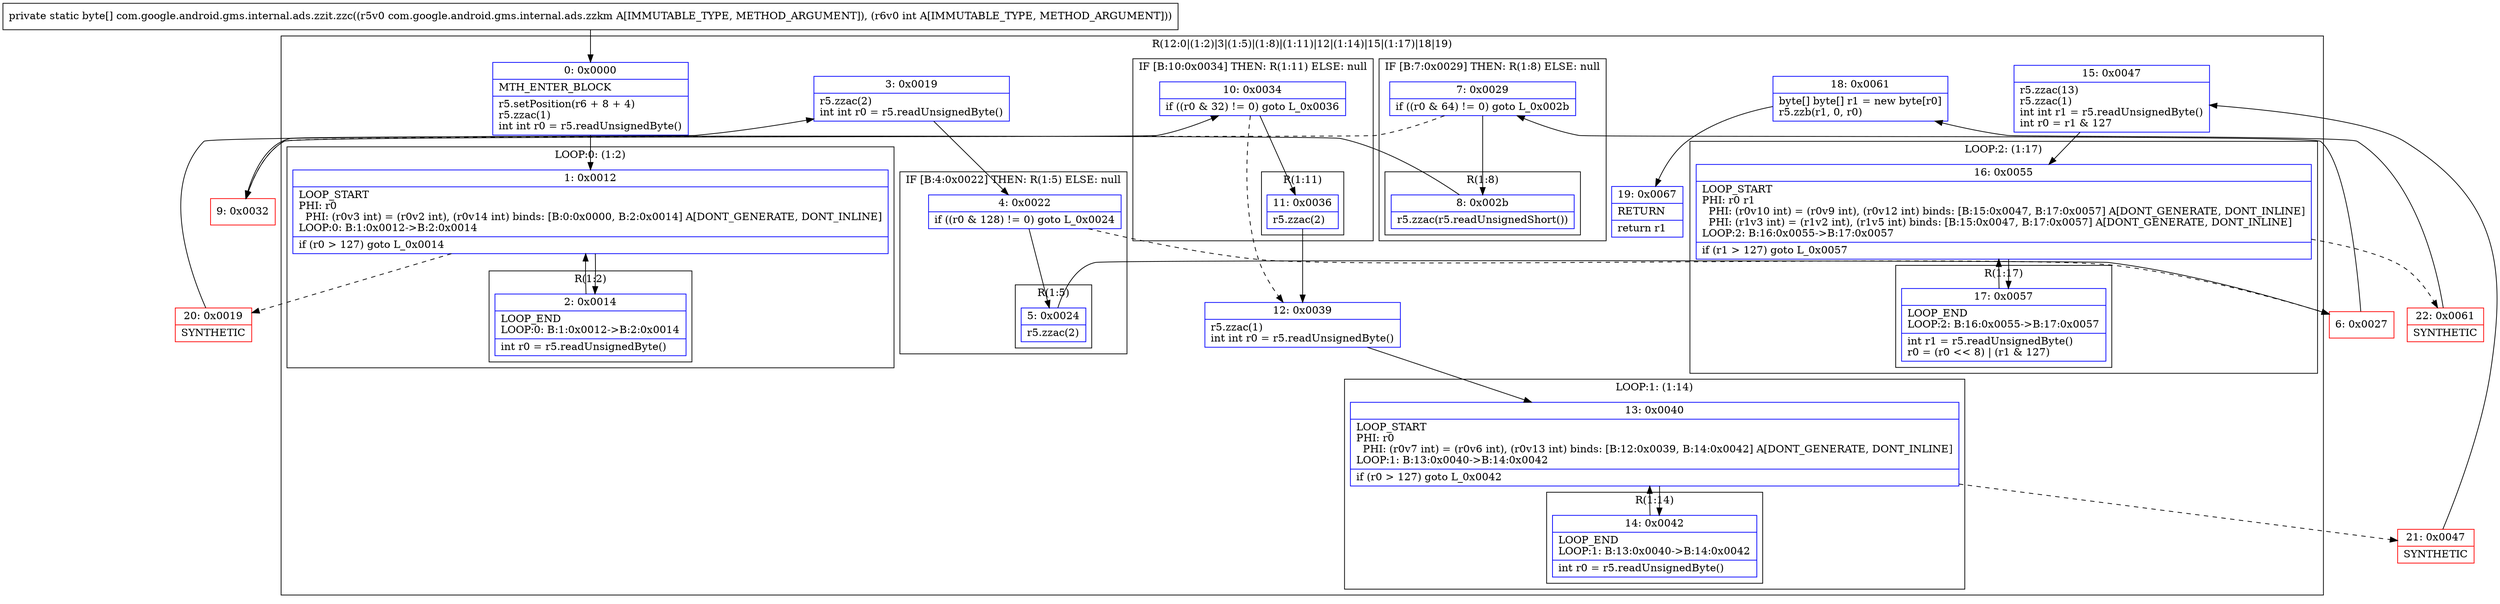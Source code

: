 digraph "CFG forcom.google.android.gms.internal.ads.zzit.zzc(Lcom\/google\/android\/gms\/internal\/ads\/zzkm;I)[B" {
subgraph cluster_Region_627207884 {
label = "R(12:0|(1:2)|3|(1:5)|(1:8)|(1:11)|12|(1:14)|15|(1:17)|18|19)";
node [shape=record,color=blue];
Node_0 [shape=record,label="{0\:\ 0x0000|MTH_ENTER_BLOCK\l|r5.setPosition(r6 + 8 + 4)\lr5.zzac(1)\lint int r0 = r5.readUnsignedByte()\l}"];
subgraph cluster_LoopRegion_1469612823 {
label = "LOOP:0: (1:2)";
node [shape=record,color=blue];
Node_1 [shape=record,label="{1\:\ 0x0012|LOOP_START\lPHI: r0 \l  PHI: (r0v3 int) = (r0v2 int), (r0v14 int) binds: [B:0:0x0000, B:2:0x0014] A[DONT_GENERATE, DONT_INLINE]\lLOOP:0: B:1:0x0012\-\>B:2:0x0014\l|if (r0 \> 127) goto L_0x0014\l}"];
subgraph cluster_Region_516312578 {
label = "R(1:2)";
node [shape=record,color=blue];
Node_2 [shape=record,label="{2\:\ 0x0014|LOOP_END\lLOOP:0: B:1:0x0012\-\>B:2:0x0014\l|int r0 = r5.readUnsignedByte()\l}"];
}
}
Node_3 [shape=record,label="{3\:\ 0x0019|r5.zzac(2)\lint int r0 = r5.readUnsignedByte()\l}"];
subgraph cluster_IfRegion_196695827 {
label = "IF [B:4:0x0022] THEN: R(1:5) ELSE: null";
node [shape=record,color=blue];
Node_4 [shape=record,label="{4\:\ 0x0022|if ((r0 & 128) != 0) goto L_0x0024\l}"];
subgraph cluster_Region_465328401 {
label = "R(1:5)";
node [shape=record,color=blue];
Node_5 [shape=record,label="{5\:\ 0x0024|r5.zzac(2)\l}"];
}
}
subgraph cluster_IfRegion_1033591974 {
label = "IF [B:7:0x0029] THEN: R(1:8) ELSE: null";
node [shape=record,color=blue];
Node_7 [shape=record,label="{7\:\ 0x0029|if ((r0 & 64) != 0) goto L_0x002b\l}"];
subgraph cluster_Region_800302938 {
label = "R(1:8)";
node [shape=record,color=blue];
Node_8 [shape=record,label="{8\:\ 0x002b|r5.zzac(r5.readUnsignedShort())\l}"];
}
}
subgraph cluster_IfRegion_285320009 {
label = "IF [B:10:0x0034] THEN: R(1:11) ELSE: null";
node [shape=record,color=blue];
Node_10 [shape=record,label="{10\:\ 0x0034|if ((r0 & 32) != 0) goto L_0x0036\l}"];
subgraph cluster_Region_1911529382 {
label = "R(1:11)";
node [shape=record,color=blue];
Node_11 [shape=record,label="{11\:\ 0x0036|r5.zzac(2)\l}"];
}
}
Node_12 [shape=record,label="{12\:\ 0x0039|r5.zzac(1)\lint int r0 = r5.readUnsignedByte()\l}"];
subgraph cluster_LoopRegion_1129497819 {
label = "LOOP:1: (1:14)";
node [shape=record,color=blue];
Node_13 [shape=record,label="{13\:\ 0x0040|LOOP_START\lPHI: r0 \l  PHI: (r0v7 int) = (r0v6 int), (r0v13 int) binds: [B:12:0x0039, B:14:0x0042] A[DONT_GENERATE, DONT_INLINE]\lLOOP:1: B:13:0x0040\-\>B:14:0x0042\l|if (r0 \> 127) goto L_0x0042\l}"];
subgraph cluster_Region_34736709 {
label = "R(1:14)";
node [shape=record,color=blue];
Node_14 [shape=record,label="{14\:\ 0x0042|LOOP_END\lLOOP:1: B:13:0x0040\-\>B:14:0x0042\l|int r0 = r5.readUnsignedByte()\l}"];
}
}
Node_15 [shape=record,label="{15\:\ 0x0047|r5.zzac(13)\lr5.zzac(1)\lint int r1 = r5.readUnsignedByte()\lint r0 = r1 & 127\l}"];
subgraph cluster_LoopRegion_952904272 {
label = "LOOP:2: (1:17)";
node [shape=record,color=blue];
Node_16 [shape=record,label="{16\:\ 0x0055|LOOP_START\lPHI: r0 r1 \l  PHI: (r0v10 int) = (r0v9 int), (r0v12 int) binds: [B:15:0x0047, B:17:0x0057] A[DONT_GENERATE, DONT_INLINE]\l  PHI: (r1v3 int) = (r1v2 int), (r1v5 int) binds: [B:15:0x0047, B:17:0x0057] A[DONT_GENERATE, DONT_INLINE]\lLOOP:2: B:16:0x0055\-\>B:17:0x0057\l|if (r1 \> 127) goto L_0x0057\l}"];
subgraph cluster_Region_608951931 {
label = "R(1:17)";
node [shape=record,color=blue];
Node_17 [shape=record,label="{17\:\ 0x0057|LOOP_END\lLOOP:2: B:16:0x0055\-\>B:17:0x0057\l|int r1 = r5.readUnsignedByte()\lr0 = (r0 \<\< 8) \| (r1 & 127)\l}"];
}
}
Node_18 [shape=record,label="{18\:\ 0x0061|byte[] byte[] r1 = new byte[r0]\lr5.zzb(r1, 0, r0)\l}"];
Node_19 [shape=record,label="{19\:\ 0x0067|RETURN\l|return r1\l}"];
}
Node_6 [shape=record,color=red,label="{6\:\ 0x0027}"];
Node_9 [shape=record,color=red,label="{9\:\ 0x0032}"];
Node_20 [shape=record,color=red,label="{20\:\ 0x0019|SYNTHETIC\l}"];
Node_21 [shape=record,color=red,label="{21\:\ 0x0047|SYNTHETIC\l}"];
Node_22 [shape=record,color=red,label="{22\:\ 0x0061|SYNTHETIC\l}"];
MethodNode[shape=record,label="{private static byte[] com.google.android.gms.internal.ads.zzit.zzc((r5v0 com.google.android.gms.internal.ads.zzkm A[IMMUTABLE_TYPE, METHOD_ARGUMENT]), (r6v0 int A[IMMUTABLE_TYPE, METHOD_ARGUMENT])) }"];
MethodNode -> Node_0;
Node_0 -> Node_1;
Node_1 -> Node_2;
Node_1 -> Node_20[style=dashed];
Node_2 -> Node_1;
Node_3 -> Node_4;
Node_4 -> Node_5;
Node_4 -> Node_6[style=dashed];
Node_5 -> Node_6;
Node_7 -> Node_8;
Node_7 -> Node_9[style=dashed];
Node_8 -> Node_9;
Node_10 -> Node_11;
Node_10 -> Node_12[style=dashed];
Node_11 -> Node_12;
Node_12 -> Node_13;
Node_13 -> Node_14;
Node_13 -> Node_21[style=dashed];
Node_14 -> Node_13;
Node_15 -> Node_16;
Node_16 -> Node_17;
Node_16 -> Node_22[style=dashed];
Node_17 -> Node_16;
Node_18 -> Node_19;
Node_6 -> Node_7;
Node_9 -> Node_10;
Node_20 -> Node_3;
Node_21 -> Node_15;
Node_22 -> Node_18;
}

